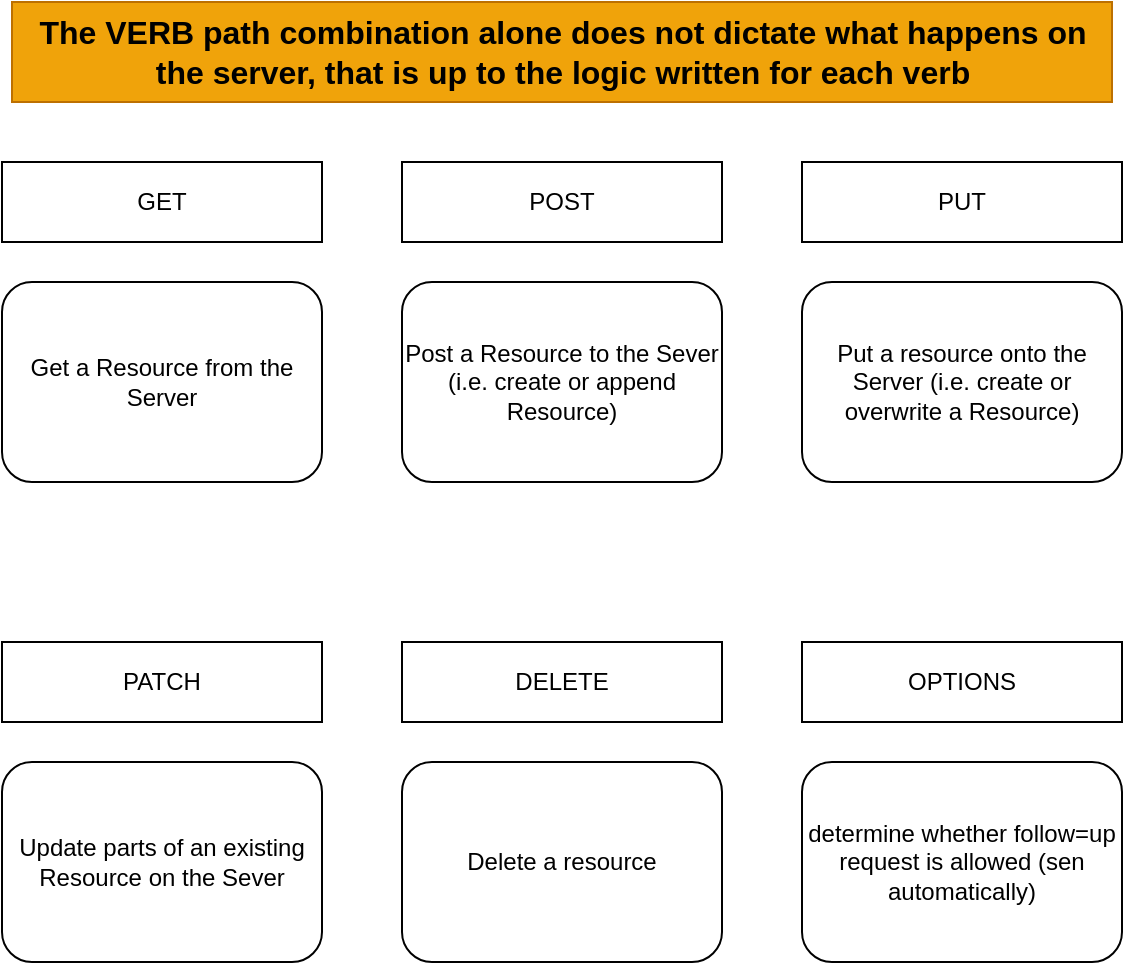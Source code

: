 <mxfile>
    <diagram id="CshSxTJ_N4f4o9BogVYI" name="Page-1">
        <mxGraphModel dx="1736" dy="1071" grid="1" gridSize="10" guides="1" tooltips="1" connect="1" arrows="1" fold="1" page="1" pageScale="1" pageWidth="1169" pageHeight="827" math="0" shadow="0">
            <root>
                <mxCell id="0"/>
                <mxCell id="1" parent="0"/>
                <mxCell id="2" value="GET" style="whiteSpace=wrap;html=1;" vertex="1" parent="1">
                    <mxGeometry x="240" y="240" width="160" height="40" as="geometry"/>
                </mxCell>
                <mxCell id="3" value="POST" style="whiteSpace=wrap;html=1;" vertex="1" parent="1">
                    <mxGeometry x="440" y="240" width="160" height="40" as="geometry"/>
                </mxCell>
                <mxCell id="4" value="PUT" style="whiteSpace=wrap;html=1;" vertex="1" parent="1">
                    <mxGeometry x="640" y="240" width="160" height="40" as="geometry"/>
                </mxCell>
                <mxCell id="5" value="PATCH" style="whiteSpace=wrap;html=1;" vertex="1" parent="1">
                    <mxGeometry x="240" y="480" width="160" height="40" as="geometry"/>
                </mxCell>
                <mxCell id="6" value="DELETE" style="whiteSpace=wrap;html=1;" vertex="1" parent="1">
                    <mxGeometry x="440" y="480" width="160" height="40" as="geometry"/>
                </mxCell>
                <mxCell id="7" value="OPTIONS" style="whiteSpace=wrap;html=1;" vertex="1" parent="1">
                    <mxGeometry x="640" y="480" width="160" height="40" as="geometry"/>
                </mxCell>
                <mxCell id="10" value="Get a Resource from the Server" style="rounded=1;whiteSpace=wrap;html=1;" vertex="1" parent="1">
                    <mxGeometry x="240" y="300" width="160" height="100" as="geometry"/>
                </mxCell>
                <mxCell id="11" value="Post a Resource to the Sever (i.e. create or append Resource)" style="rounded=1;whiteSpace=wrap;html=1;" vertex="1" parent="1">
                    <mxGeometry x="440" y="300" width="160" height="100" as="geometry"/>
                </mxCell>
                <mxCell id="12" value="Put a resource onto the Server (i.e. create or overwrite a Resource)" style="rounded=1;whiteSpace=wrap;html=1;" vertex="1" parent="1">
                    <mxGeometry x="640" y="300" width="160" height="100" as="geometry"/>
                </mxCell>
                <mxCell id="13" value="Update parts of an existing Resource on the Sever" style="rounded=1;whiteSpace=wrap;html=1;" vertex="1" parent="1">
                    <mxGeometry x="240" y="540" width="160" height="100" as="geometry"/>
                </mxCell>
                <mxCell id="14" value="Delete a resource" style="rounded=1;whiteSpace=wrap;html=1;" vertex="1" parent="1">
                    <mxGeometry x="440" y="540" width="160" height="100" as="geometry"/>
                </mxCell>
                <mxCell id="15" value="determine whether follow=up request is allowed (sen automatically)" style="rounded=1;whiteSpace=wrap;html=1;" vertex="1" parent="1">
                    <mxGeometry x="640" y="540" width="160" height="100" as="geometry"/>
                </mxCell>
                <mxCell id="16" value="&lt;font style=&quot;font-size: 16px;&quot;&gt;&lt;b&gt;The VERB path combination alone does not dictate what happens&amp;nbsp;on &lt;br&gt;the server, that is up to the logic written for each verb&lt;/b&gt;&lt;/font&gt;" style="text;html=1;align=center;verticalAlign=middle;resizable=0;points=[];autosize=1;strokeColor=#BD7000;fillColor=#f0a30a;fontColor=#000000;" vertex="1" parent="1">
                    <mxGeometry x="245" y="160" width="550" height="50" as="geometry"/>
                </mxCell>
            </root>
        </mxGraphModel>
    </diagram>
</mxfile>